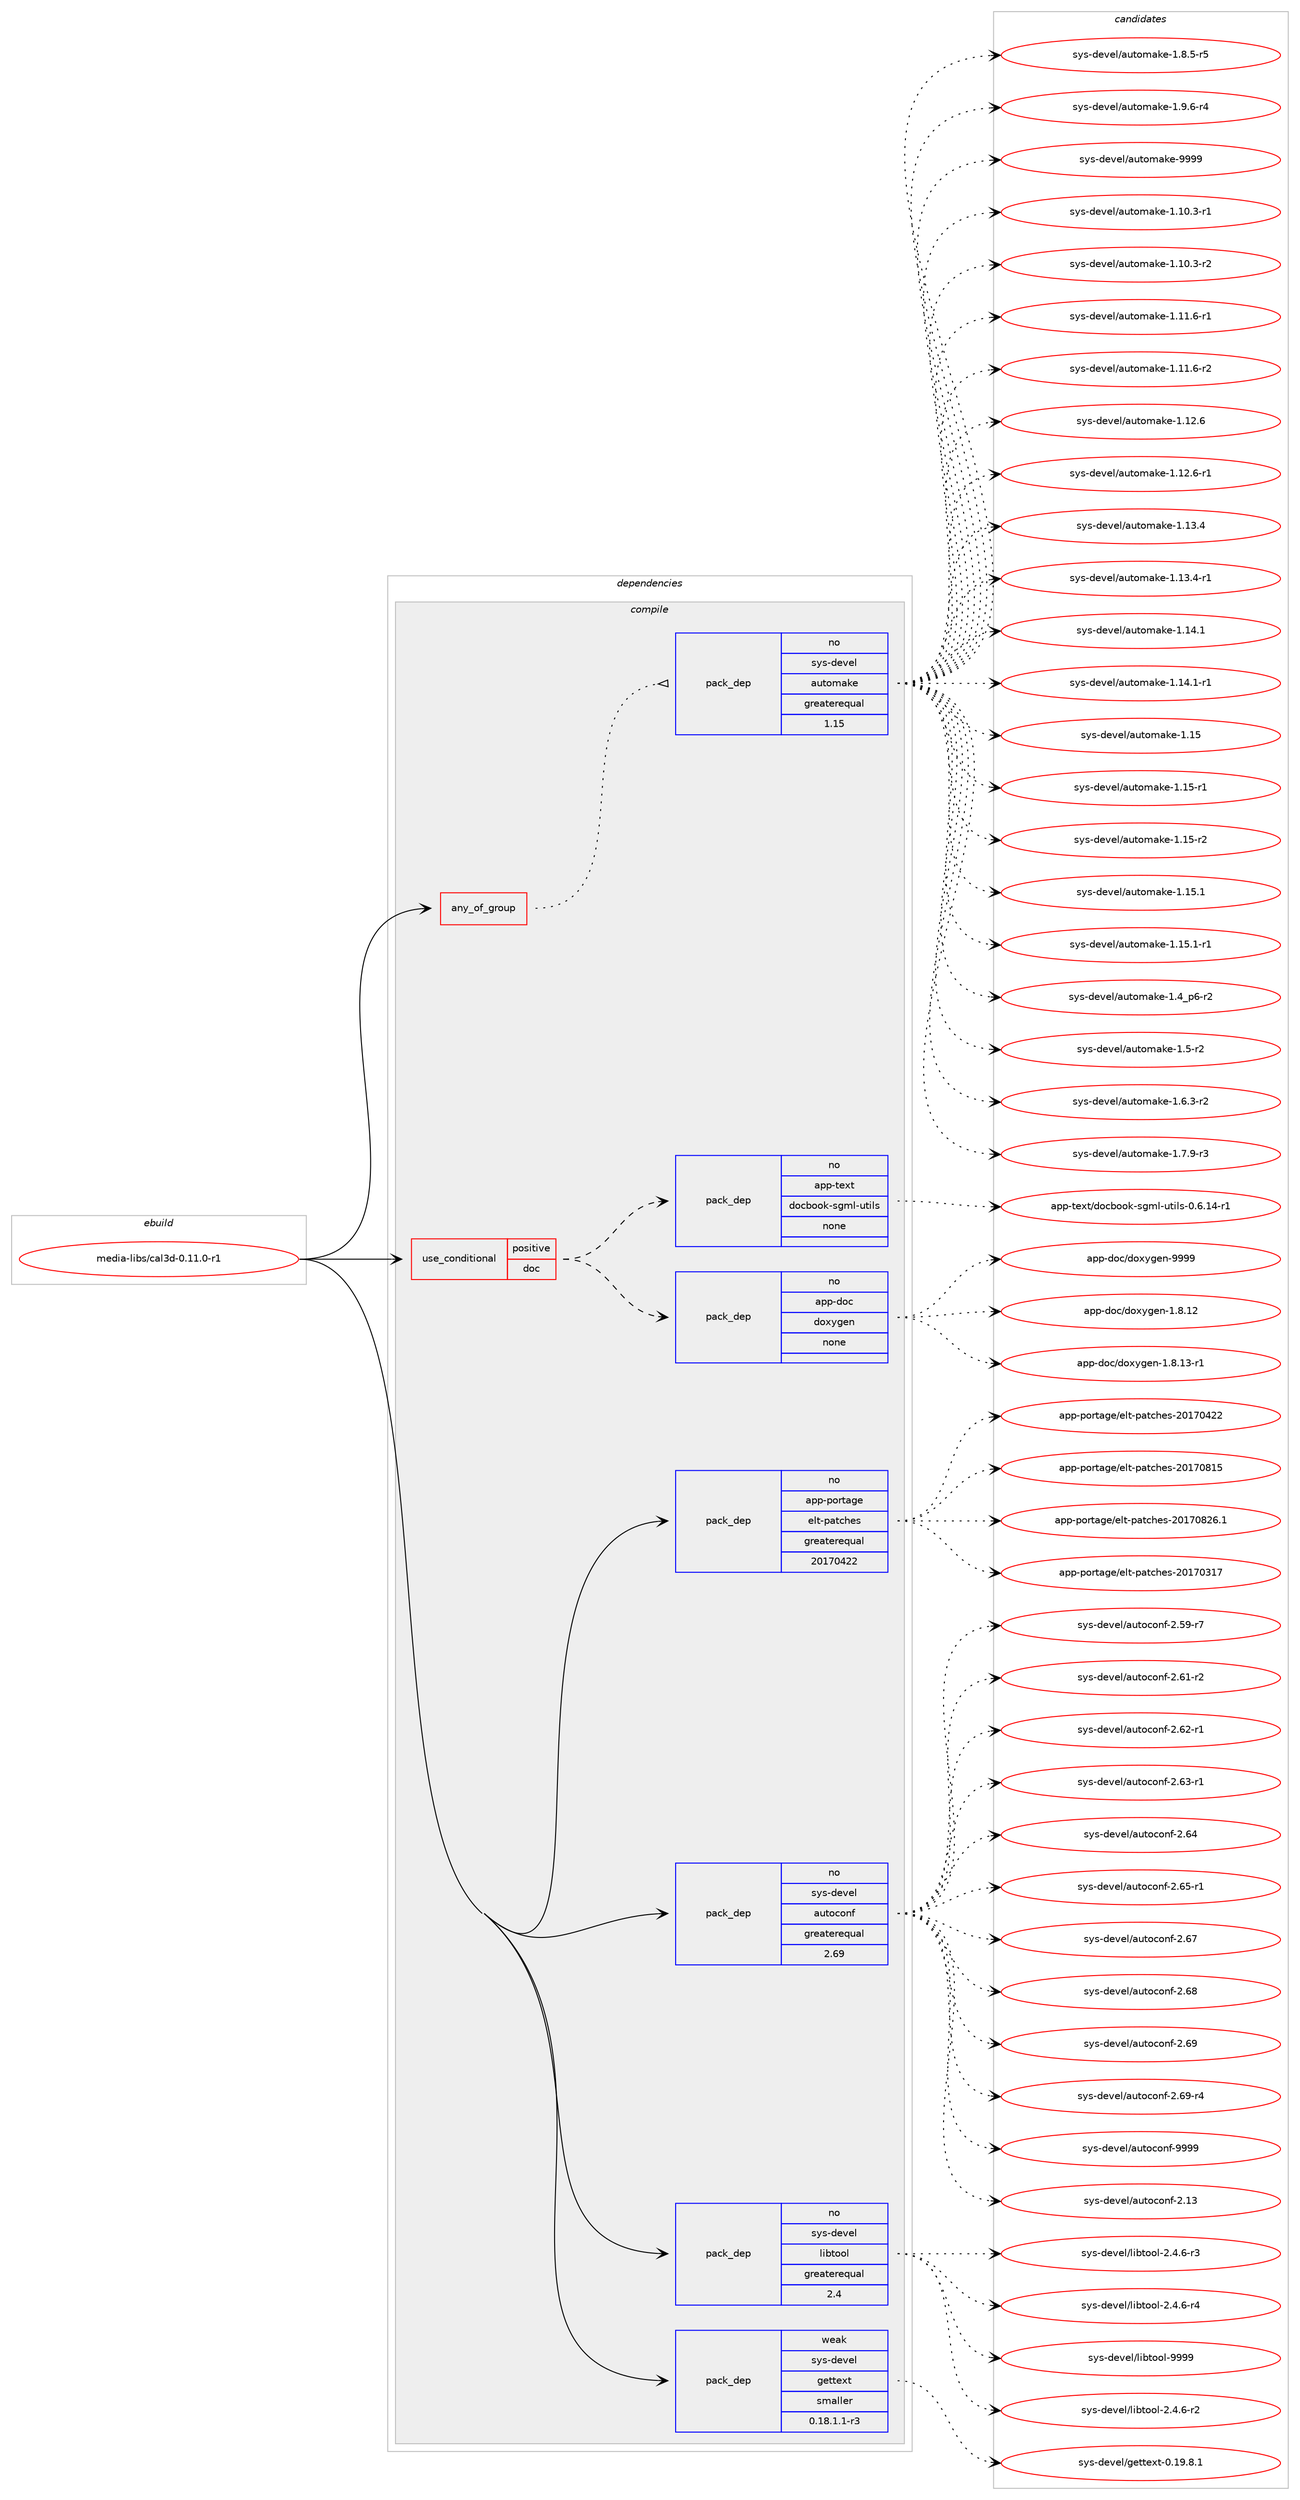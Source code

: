 digraph prolog {

# *************
# Graph options
# *************

newrank=true;
concentrate=true;
compound=true;
graph [rankdir=LR,fontname=Helvetica,fontsize=10,ranksep=1.5];#, ranksep=2.5, nodesep=0.2];
edge  [arrowhead=vee];
node  [fontname=Helvetica,fontsize=10];

# **********
# The ebuild
# **********

subgraph cluster_leftcol {
color=gray;
rank=same;
label=<<i>ebuild</i>>;
id [label="media-libs/cal3d-0.11.0-r1", color=red, width=4, href="../media-libs/cal3d-0.11.0-r1.svg"];
}

# ****************
# The dependencies
# ****************

subgraph cluster_midcol {
color=gray;
label=<<i>dependencies</i>>;
subgraph cluster_compile {
fillcolor="#eeeeee";
style=filled;
label=<<i>compile</i>>;
subgraph any5363 {
dependency359662 [label=<<TABLE BORDER="0" CELLBORDER="1" CELLSPACING="0" CELLPADDING="4"><TR><TD CELLPADDING="10">any_of_group</TD></TR></TABLE>>, shape=none, color=red];subgraph pack265388 {
dependency359663 [label=<<TABLE BORDER="0" CELLBORDER="1" CELLSPACING="0" CELLPADDING="4" WIDTH="220"><TR><TD ROWSPAN="6" CELLPADDING="30">pack_dep</TD></TR><TR><TD WIDTH="110">no</TD></TR><TR><TD>sys-devel</TD></TR><TR><TD>automake</TD></TR><TR><TD>greaterequal</TD></TR><TR><TD>1.15</TD></TR></TABLE>>, shape=none, color=blue];
}
dependency359662:e -> dependency359663:w [weight=20,style="dotted",arrowhead="oinv"];
}
id:e -> dependency359662:w [weight=20,style="solid",arrowhead="vee"];
subgraph cond88783 {
dependency359664 [label=<<TABLE BORDER="0" CELLBORDER="1" CELLSPACING="0" CELLPADDING="4"><TR><TD ROWSPAN="3" CELLPADDING="10">use_conditional</TD></TR><TR><TD>positive</TD></TR><TR><TD>doc</TD></TR></TABLE>>, shape=none, color=red];
subgraph pack265389 {
dependency359665 [label=<<TABLE BORDER="0" CELLBORDER="1" CELLSPACING="0" CELLPADDING="4" WIDTH="220"><TR><TD ROWSPAN="6" CELLPADDING="30">pack_dep</TD></TR><TR><TD WIDTH="110">no</TD></TR><TR><TD>app-doc</TD></TR><TR><TD>doxygen</TD></TR><TR><TD>none</TD></TR><TR><TD></TD></TR></TABLE>>, shape=none, color=blue];
}
dependency359664:e -> dependency359665:w [weight=20,style="dashed",arrowhead="vee"];
subgraph pack265390 {
dependency359666 [label=<<TABLE BORDER="0" CELLBORDER="1" CELLSPACING="0" CELLPADDING="4" WIDTH="220"><TR><TD ROWSPAN="6" CELLPADDING="30">pack_dep</TD></TR><TR><TD WIDTH="110">no</TD></TR><TR><TD>app-text</TD></TR><TR><TD>docbook-sgml-utils</TD></TR><TR><TD>none</TD></TR><TR><TD></TD></TR></TABLE>>, shape=none, color=blue];
}
dependency359664:e -> dependency359666:w [weight=20,style="dashed",arrowhead="vee"];
}
id:e -> dependency359664:w [weight=20,style="solid",arrowhead="vee"];
subgraph pack265391 {
dependency359667 [label=<<TABLE BORDER="0" CELLBORDER="1" CELLSPACING="0" CELLPADDING="4" WIDTH="220"><TR><TD ROWSPAN="6" CELLPADDING="30">pack_dep</TD></TR><TR><TD WIDTH="110">no</TD></TR><TR><TD>app-portage</TD></TR><TR><TD>elt-patches</TD></TR><TR><TD>greaterequal</TD></TR><TR><TD>20170422</TD></TR></TABLE>>, shape=none, color=blue];
}
id:e -> dependency359667:w [weight=20,style="solid",arrowhead="vee"];
subgraph pack265392 {
dependency359668 [label=<<TABLE BORDER="0" CELLBORDER="1" CELLSPACING="0" CELLPADDING="4" WIDTH="220"><TR><TD ROWSPAN="6" CELLPADDING="30">pack_dep</TD></TR><TR><TD WIDTH="110">no</TD></TR><TR><TD>sys-devel</TD></TR><TR><TD>autoconf</TD></TR><TR><TD>greaterequal</TD></TR><TR><TD>2.69</TD></TR></TABLE>>, shape=none, color=blue];
}
id:e -> dependency359668:w [weight=20,style="solid",arrowhead="vee"];
subgraph pack265393 {
dependency359669 [label=<<TABLE BORDER="0" CELLBORDER="1" CELLSPACING="0" CELLPADDING="4" WIDTH="220"><TR><TD ROWSPAN="6" CELLPADDING="30">pack_dep</TD></TR><TR><TD WIDTH="110">no</TD></TR><TR><TD>sys-devel</TD></TR><TR><TD>libtool</TD></TR><TR><TD>greaterequal</TD></TR><TR><TD>2.4</TD></TR></TABLE>>, shape=none, color=blue];
}
id:e -> dependency359669:w [weight=20,style="solid",arrowhead="vee"];
subgraph pack265394 {
dependency359670 [label=<<TABLE BORDER="0" CELLBORDER="1" CELLSPACING="0" CELLPADDING="4" WIDTH="220"><TR><TD ROWSPAN="6" CELLPADDING="30">pack_dep</TD></TR><TR><TD WIDTH="110">weak</TD></TR><TR><TD>sys-devel</TD></TR><TR><TD>gettext</TD></TR><TR><TD>smaller</TD></TR><TR><TD>0.18.1.1-r3</TD></TR></TABLE>>, shape=none, color=blue];
}
id:e -> dependency359670:w [weight=20,style="solid",arrowhead="vee"];
}
subgraph cluster_compileandrun {
fillcolor="#eeeeee";
style=filled;
label=<<i>compile and run</i>>;
}
subgraph cluster_run {
fillcolor="#eeeeee";
style=filled;
label=<<i>run</i>>;
}
}

# **************
# The candidates
# **************

subgraph cluster_choices {
rank=same;
color=gray;
label=<<i>candidates</i>>;

subgraph choice265388 {
color=black;
nodesep=1;
choice11512111545100101118101108479711711611110997107101454946494846514511449 [label="sys-devel/automake-1.10.3-r1", color=red, width=4,href="../sys-devel/automake-1.10.3-r1.svg"];
choice11512111545100101118101108479711711611110997107101454946494846514511450 [label="sys-devel/automake-1.10.3-r2", color=red, width=4,href="../sys-devel/automake-1.10.3-r2.svg"];
choice11512111545100101118101108479711711611110997107101454946494946544511449 [label="sys-devel/automake-1.11.6-r1", color=red, width=4,href="../sys-devel/automake-1.11.6-r1.svg"];
choice11512111545100101118101108479711711611110997107101454946494946544511450 [label="sys-devel/automake-1.11.6-r2", color=red, width=4,href="../sys-devel/automake-1.11.6-r2.svg"];
choice1151211154510010111810110847971171161111099710710145494649504654 [label="sys-devel/automake-1.12.6", color=red, width=4,href="../sys-devel/automake-1.12.6.svg"];
choice11512111545100101118101108479711711611110997107101454946495046544511449 [label="sys-devel/automake-1.12.6-r1", color=red, width=4,href="../sys-devel/automake-1.12.6-r1.svg"];
choice1151211154510010111810110847971171161111099710710145494649514652 [label="sys-devel/automake-1.13.4", color=red, width=4,href="../sys-devel/automake-1.13.4.svg"];
choice11512111545100101118101108479711711611110997107101454946495146524511449 [label="sys-devel/automake-1.13.4-r1", color=red, width=4,href="../sys-devel/automake-1.13.4-r1.svg"];
choice1151211154510010111810110847971171161111099710710145494649524649 [label="sys-devel/automake-1.14.1", color=red, width=4,href="../sys-devel/automake-1.14.1.svg"];
choice11512111545100101118101108479711711611110997107101454946495246494511449 [label="sys-devel/automake-1.14.1-r1", color=red, width=4,href="../sys-devel/automake-1.14.1-r1.svg"];
choice115121115451001011181011084797117116111109971071014549464953 [label="sys-devel/automake-1.15", color=red, width=4,href="../sys-devel/automake-1.15.svg"];
choice1151211154510010111810110847971171161111099710710145494649534511449 [label="sys-devel/automake-1.15-r1", color=red, width=4,href="../sys-devel/automake-1.15-r1.svg"];
choice1151211154510010111810110847971171161111099710710145494649534511450 [label="sys-devel/automake-1.15-r2", color=red, width=4,href="../sys-devel/automake-1.15-r2.svg"];
choice1151211154510010111810110847971171161111099710710145494649534649 [label="sys-devel/automake-1.15.1", color=red, width=4,href="../sys-devel/automake-1.15.1.svg"];
choice11512111545100101118101108479711711611110997107101454946495346494511449 [label="sys-devel/automake-1.15.1-r1", color=red, width=4,href="../sys-devel/automake-1.15.1-r1.svg"];
choice115121115451001011181011084797117116111109971071014549465295112544511450 [label="sys-devel/automake-1.4_p6-r2", color=red, width=4,href="../sys-devel/automake-1.4_p6-r2.svg"];
choice11512111545100101118101108479711711611110997107101454946534511450 [label="sys-devel/automake-1.5-r2", color=red, width=4,href="../sys-devel/automake-1.5-r2.svg"];
choice115121115451001011181011084797117116111109971071014549465446514511450 [label="sys-devel/automake-1.6.3-r2", color=red, width=4,href="../sys-devel/automake-1.6.3-r2.svg"];
choice115121115451001011181011084797117116111109971071014549465546574511451 [label="sys-devel/automake-1.7.9-r3", color=red, width=4,href="../sys-devel/automake-1.7.9-r3.svg"];
choice115121115451001011181011084797117116111109971071014549465646534511453 [label="sys-devel/automake-1.8.5-r5", color=red, width=4,href="../sys-devel/automake-1.8.5-r5.svg"];
choice115121115451001011181011084797117116111109971071014549465746544511452 [label="sys-devel/automake-1.9.6-r4", color=red, width=4,href="../sys-devel/automake-1.9.6-r4.svg"];
choice115121115451001011181011084797117116111109971071014557575757 [label="sys-devel/automake-9999", color=red, width=4,href="../sys-devel/automake-9999.svg"];
dependency359663:e -> choice11512111545100101118101108479711711611110997107101454946494846514511449:w [style=dotted,weight="100"];
dependency359663:e -> choice11512111545100101118101108479711711611110997107101454946494846514511450:w [style=dotted,weight="100"];
dependency359663:e -> choice11512111545100101118101108479711711611110997107101454946494946544511449:w [style=dotted,weight="100"];
dependency359663:e -> choice11512111545100101118101108479711711611110997107101454946494946544511450:w [style=dotted,weight="100"];
dependency359663:e -> choice1151211154510010111810110847971171161111099710710145494649504654:w [style=dotted,weight="100"];
dependency359663:e -> choice11512111545100101118101108479711711611110997107101454946495046544511449:w [style=dotted,weight="100"];
dependency359663:e -> choice1151211154510010111810110847971171161111099710710145494649514652:w [style=dotted,weight="100"];
dependency359663:e -> choice11512111545100101118101108479711711611110997107101454946495146524511449:w [style=dotted,weight="100"];
dependency359663:e -> choice1151211154510010111810110847971171161111099710710145494649524649:w [style=dotted,weight="100"];
dependency359663:e -> choice11512111545100101118101108479711711611110997107101454946495246494511449:w [style=dotted,weight="100"];
dependency359663:e -> choice115121115451001011181011084797117116111109971071014549464953:w [style=dotted,weight="100"];
dependency359663:e -> choice1151211154510010111810110847971171161111099710710145494649534511449:w [style=dotted,weight="100"];
dependency359663:e -> choice1151211154510010111810110847971171161111099710710145494649534511450:w [style=dotted,weight="100"];
dependency359663:e -> choice1151211154510010111810110847971171161111099710710145494649534649:w [style=dotted,weight="100"];
dependency359663:e -> choice11512111545100101118101108479711711611110997107101454946495346494511449:w [style=dotted,weight="100"];
dependency359663:e -> choice115121115451001011181011084797117116111109971071014549465295112544511450:w [style=dotted,weight="100"];
dependency359663:e -> choice11512111545100101118101108479711711611110997107101454946534511450:w [style=dotted,weight="100"];
dependency359663:e -> choice115121115451001011181011084797117116111109971071014549465446514511450:w [style=dotted,weight="100"];
dependency359663:e -> choice115121115451001011181011084797117116111109971071014549465546574511451:w [style=dotted,weight="100"];
dependency359663:e -> choice115121115451001011181011084797117116111109971071014549465646534511453:w [style=dotted,weight="100"];
dependency359663:e -> choice115121115451001011181011084797117116111109971071014549465746544511452:w [style=dotted,weight="100"];
dependency359663:e -> choice115121115451001011181011084797117116111109971071014557575757:w [style=dotted,weight="100"];
}
subgraph choice265389 {
color=black;
nodesep=1;
choice9711211245100111994710011112012110310111045494656464950 [label="app-doc/doxygen-1.8.12", color=red, width=4,href="../app-doc/doxygen-1.8.12.svg"];
choice97112112451001119947100111120121103101110454946564649514511449 [label="app-doc/doxygen-1.8.13-r1", color=red, width=4,href="../app-doc/doxygen-1.8.13-r1.svg"];
choice971121124510011199471001111201211031011104557575757 [label="app-doc/doxygen-9999", color=red, width=4,href="../app-doc/doxygen-9999.svg"];
dependency359665:e -> choice9711211245100111994710011112012110310111045494656464950:w [style=dotted,weight="100"];
dependency359665:e -> choice97112112451001119947100111120121103101110454946564649514511449:w [style=dotted,weight="100"];
dependency359665:e -> choice971121124510011199471001111201211031011104557575757:w [style=dotted,weight="100"];
}
subgraph choice265390 {
color=black;
nodesep=1;
choice97112112451161011201164710011199981111111074511510310910845117116105108115454846544649524511449 [label="app-text/docbook-sgml-utils-0.6.14-r1", color=red, width=4,href="../app-text/docbook-sgml-utils-0.6.14-r1.svg"];
dependency359666:e -> choice97112112451161011201164710011199981111111074511510310910845117116105108115454846544649524511449:w [style=dotted,weight="100"];
}
subgraph choice265391 {
color=black;
nodesep=1;
choice97112112451121111141169710310147101108116451129711699104101115455048495548514955 [label="app-portage/elt-patches-20170317", color=red, width=4,href="../app-portage/elt-patches-20170317.svg"];
choice97112112451121111141169710310147101108116451129711699104101115455048495548525050 [label="app-portage/elt-patches-20170422", color=red, width=4,href="../app-portage/elt-patches-20170422.svg"];
choice97112112451121111141169710310147101108116451129711699104101115455048495548564953 [label="app-portage/elt-patches-20170815", color=red, width=4,href="../app-portage/elt-patches-20170815.svg"];
choice971121124511211111411697103101471011081164511297116991041011154550484955485650544649 [label="app-portage/elt-patches-20170826.1", color=red, width=4,href="../app-portage/elt-patches-20170826.1.svg"];
dependency359667:e -> choice97112112451121111141169710310147101108116451129711699104101115455048495548514955:w [style=dotted,weight="100"];
dependency359667:e -> choice97112112451121111141169710310147101108116451129711699104101115455048495548525050:w [style=dotted,weight="100"];
dependency359667:e -> choice97112112451121111141169710310147101108116451129711699104101115455048495548564953:w [style=dotted,weight="100"];
dependency359667:e -> choice971121124511211111411697103101471011081164511297116991041011154550484955485650544649:w [style=dotted,weight="100"];
}
subgraph choice265392 {
color=black;
nodesep=1;
choice115121115451001011181011084797117116111991111101024550464951 [label="sys-devel/autoconf-2.13", color=red, width=4,href="../sys-devel/autoconf-2.13.svg"];
choice1151211154510010111810110847971171161119911111010245504653574511455 [label="sys-devel/autoconf-2.59-r7", color=red, width=4,href="../sys-devel/autoconf-2.59-r7.svg"];
choice1151211154510010111810110847971171161119911111010245504654494511450 [label="sys-devel/autoconf-2.61-r2", color=red, width=4,href="../sys-devel/autoconf-2.61-r2.svg"];
choice1151211154510010111810110847971171161119911111010245504654504511449 [label="sys-devel/autoconf-2.62-r1", color=red, width=4,href="../sys-devel/autoconf-2.62-r1.svg"];
choice1151211154510010111810110847971171161119911111010245504654514511449 [label="sys-devel/autoconf-2.63-r1", color=red, width=4,href="../sys-devel/autoconf-2.63-r1.svg"];
choice115121115451001011181011084797117116111991111101024550465452 [label="sys-devel/autoconf-2.64", color=red, width=4,href="../sys-devel/autoconf-2.64.svg"];
choice1151211154510010111810110847971171161119911111010245504654534511449 [label="sys-devel/autoconf-2.65-r1", color=red, width=4,href="../sys-devel/autoconf-2.65-r1.svg"];
choice115121115451001011181011084797117116111991111101024550465455 [label="sys-devel/autoconf-2.67", color=red, width=4,href="../sys-devel/autoconf-2.67.svg"];
choice115121115451001011181011084797117116111991111101024550465456 [label="sys-devel/autoconf-2.68", color=red, width=4,href="../sys-devel/autoconf-2.68.svg"];
choice115121115451001011181011084797117116111991111101024550465457 [label="sys-devel/autoconf-2.69", color=red, width=4,href="../sys-devel/autoconf-2.69.svg"];
choice1151211154510010111810110847971171161119911111010245504654574511452 [label="sys-devel/autoconf-2.69-r4", color=red, width=4,href="../sys-devel/autoconf-2.69-r4.svg"];
choice115121115451001011181011084797117116111991111101024557575757 [label="sys-devel/autoconf-9999", color=red, width=4,href="../sys-devel/autoconf-9999.svg"];
dependency359668:e -> choice115121115451001011181011084797117116111991111101024550464951:w [style=dotted,weight="100"];
dependency359668:e -> choice1151211154510010111810110847971171161119911111010245504653574511455:w [style=dotted,weight="100"];
dependency359668:e -> choice1151211154510010111810110847971171161119911111010245504654494511450:w [style=dotted,weight="100"];
dependency359668:e -> choice1151211154510010111810110847971171161119911111010245504654504511449:w [style=dotted,weight="100"];
dependency359668:e -> choice1151211154510010111810110847971171161119911111010245504654514511449:w [style=dotted,weight="100"];
dependency359668:e -> choice115121115451001011181011084797117116111991111101024550465452:w [style=dotted,weight="100"];
dependency359668:e -> choice1151211154510010111810110847971171161119911111010245504654534511449:w [style=dotted,weight="100"];
dependency359668:e -> choice115121115451001011181011084797117116111991111101024550465455:w [style=dotted,weight="100"];
dependency359668:e -> choice115121115451001011181011084797117116111991111101024550465456:w [style=dotted,weight="100"];
dependency359668:e -> choice115121115451001011181011084797117116111991111101024550465457:w [style=dotted,weight="100"];
dependency359668:e -> choice1151211154510010111810110847971171161119911111010245504654574511452:w [style=dotted,weight="100"];
dependency359668:e -> choice115121115451001011181011084797117116111991111101024557575757:w [style=dotted,weight="100"];
}
subgraph choice265393 {
color=black;
nodesep=1;
choice1151211154510010111810110847108105981161111111084550465246544511450 [label="sys-devel/libtool-2.4.6-r2", color=red, width=4,href="../sys-devel/libtool-2.4.6-r2.svg"];
choice1151211154510010111810110847108105981161111111084550465246544511451 [label="sys-devel/libtool-2.4.6-r3", color=red, width=4,href="../sys-devel/libtool-2.4.6-r3.svg"];
choice1151211154510010111810110847108105981161111111084550465246544511452 [label="sys-devel/libtool-2.4.6-r4", color=red, width=4,href="../sys-devel/libtool-2.4.6-r4.svg"];
choice1151211154510010111810110847108105981161111111084557575757 [label="sys-devel/libtool-9999", color=red, width=4,href="../sys-devel/libtool-9999.svg"];
dependency359669:e -> choice1151211154510010111810110847108105981161111111084550465246544511450:w [style=dotted,weight="100"];
dependency359669:e -> choice1151211154510010111810110847108105981161111111084550465246544511451:w [style=dotted,weight="100"];
dependency359669:e -> choice1151211154510010111810110847108105981161111111084550465246544511452:w [style=dotted,weight="100"];
dependency359669:e -> choice1151211154510010111810110847108105981161111111084557575757:w [style=dotted,weight="100"];
}
subgraph choice265394 {
color=black;
nodesep=1;
choice1151211154510010111810110847103101116116101120116454846495746564649 [label="sys-devel/gettext-0.19.8.1", color=red, width=4,href="../sys-devel/gettext-0.19.8.1.svg"];
dependency359670:e -> choice1151211154510010111810110847103101116116101120116454846495746564649:w [style=dotted,weight="100"];
}
}

}
